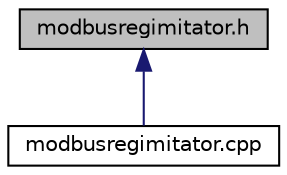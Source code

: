 digraph "modbusregimitator.h"
{
  edge [fontname="Helvetica",fontsize="10",labelfontname="Helvetica",labelfontsize="10"];
  node [fontname="Helvetica",fontsize="10",shape=record];
  Node1 [label="modbusregimitator.h",height=0.2,width=0.4,color="black", fillcolor="grey75", style="filled", fontcolor="black"];
  Node1 -> Node2 [dir="back",color="midnightblue",fontsize="10",style="solid"];
  Node2 [label="modbusregimitator.cpp",height=0.2,width=0.4,color="black", fillcolor="white", style="filled",URL="$modbusregimitator_8cpp.html"];
}
